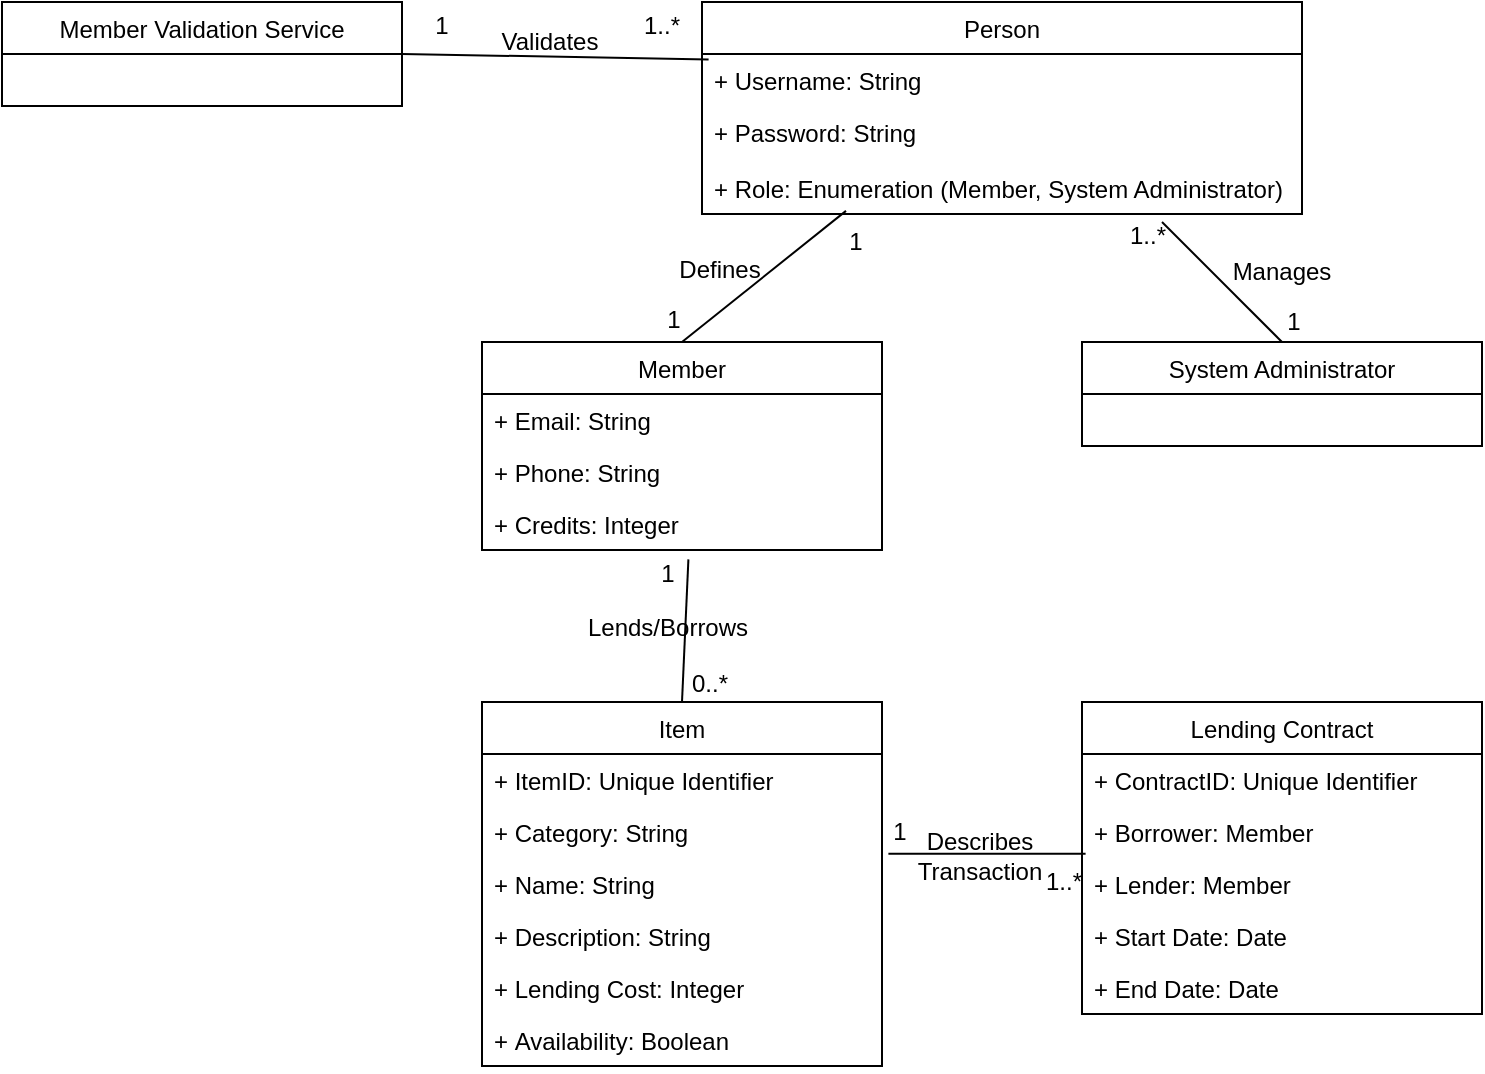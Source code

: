 <mxfile version="16.5.1" type="device"><diagram id="C5RBs43oDa-KdzZeNtuy" name="Page-1"><mxGraphModel dx="1021" dy="1239" grid="1" gridSize="10" guides="1" tooltips="1" connect="1" arrows="1" fold="1" page="1" pageScale="1" pageWidth="827" pageHeight="1169" math="0" shadow="0"><root><mxCell id="WIyWlLk6GJQsqaUBKTNV-0"/><mxCell id="WIyWlLk6GJQsqaUBKTNV-1" parent="WIyWlLk6GJQsqaUBKTNV-0"/><mxCell id="IDShmy_MydrzYMIQ3-G8-0" value="Member" style="swimlane;fontStyle=0;childLayout=stackLayout;horizontal=1;startSize=26;fillColor=none;horizontalStack=0;resizeParent=1;resizeParentMax=0;resizeLast=0;collapsible=1;marginBottom=0;" parent="WIyWlLk6GJQsqaUBKTNV-1" vertex="1"><mxGeometry x="290" y="260" width="200" height="104" as="geometry"/></mxCell><mxCell id="IDShmy_MydrzYMIQ3-G8-2" value="+ Email: String" style="text;strokeColor=none;fillColor=none;align=left;verticalAlign=top;spacingLeft=4;spacingRight=4;overflow=hidden;rotatable=0;points=[[0,0.5],[1,0.5]];portConstraint=eastwest;" parent="IDShmy_MydrzYMIQ3-G8-0" vertex="1"><mxGeometry y="26" width="200" height="26" as="geometry"/></mxCell><mxCell id="IDShmy_MydrzYMIQ3-G8-3" value="+ Phone: String" style="text;strokeColor=none;fillColor=none;align=left;verticalAlign=top;spacingLeft=4;spacingRight=4;overflow=hidden;rotatable=0;points=[[0,0.5],[1,0.5]];portConstraint=eastwest;" parent="IDShmy_MydrzYMIQ3-G8-0" vertex="1"><mxGeometry y="52" width="200" height="26" as="geometry"/></mxCell><mxCell id="IDShmy_MydrzYMIQ3-G8-24" value="+ Credits: Integer" style="text;strokeColor=none;fillColor=none;align=left;verticalAlign=top;spacingLeft=4;spacingRight=4;overflow=hidden;rotatable=0;points=[[0,0.5],[1,0.5]];portConstraint=eastwest;" parent="IDShmy_MydrzYMIQ3-G8-0" vertex="1"><mxGeometry y="78" width="200" height="26" as="geometry"/></mxCell><mxCell id="IDShmy_MydrzYMIQ3-G8-4" value="System Administrator" style="swimlane;fontStyle=0;childLayout=stackLayout;horizontal=1;startSize=26;fillColor=none;horizontalStack=0;resizeParent=1;resizeParentMax=0;resizeLast=0;collapsible=1;marginBottom=0;" parent="WIyWlLk6GJQsqaUBKTNV-1" vertex="1"><mxGeometry x="590" y="260" width="200" height="52" as="geometry"/></mxCell><mxCell id="IDShmy_MydrzYMIQ3-G8-8" value="Item" style="swimlane;fontStyle=0;childLayout=stackLayout;horizontal=1;startSize=26;fillColor=none;horizontalStack=0;resizeParent=1;resizeParentMax=0;resizeLast=0;collapsible=1;marginBottom=0;" parent="WIyWlLk6GJQsqaUBKTNV-1" vertex="1"><mxGeometry x="290" y="440" width="200" height="182" as="geometry"/></mxCell><mxCell id="IDShmy_MydrzYMIQ3-G8-9" value="+ ItemID: Unique Identifier" style="text;strokeColor=none;fillColor=none;align=left;verticalAlign=top;spacingLeft=4;spacingRight=4;overflow=hidden;rotatable=0;points=[[0,0.5],[1,0.5]];portConstraint=eastwest;" parent="IDShmy_MydrzYMIQ3-G8-8" vertex="1"><mxGeometry y="26" width="200" height="26" as="geometry"/></mxCell><mxCell id="IDShmy_MydrzYMIQ3-G8-10" value="+ Category: String" style="text;strokeColor=none;fillColor=none;align=left;verticalAlign=top;spacingLeft=4;spacingRight=4;overflow=hidden;rotatable=0;points=[[0,0.5],[1,0.5]];portConstraint=eastwest;" parent="IDShmy_MydrzYMIQ3-G8-8" vertex="1"><mxGeometry y="52" width="200" height="26" as="geometry"/></mxCell><mxCell id="IDShmy_MydrzYMIQ3-G8-11" value="+ Name: String" style="text;strokeColor=none;fillColor=none;align=left;verticalAlign=top;spacingLeft=4;spacingRight=4;overflow=hidden;rotatable=0;points=[[0,0.5],[1,0.5]];portConstraint=eastwest;" parent="IDShmy_MydrzYMIQ3-G8-8" vertex="1"><mxGeometry y="78" width="200" height="26" as="geometry"/></mxCell><mxCell id="IDShmy_MydrzYMIQ3-G8-26" value="+ Description: String" style="text;strokeColor=none;fillColor=none;align=left;verticalAlign=top;spacingLeft=4;spacingRight=4;overflow=hidden;rotatable=0;points=[[0,0.5],[1,0.5]];portConstraint=eastwest;" parent="IDShmy_MydrzYMIQ3-G8-8" vertex="1"><mxGeometry y="104" width="200" height="26" as="geometry"/></mxCell><mxCell id="IDShmy_MydrzYMIQ3-G8-25" value="+ Lending Cost: Integer" style="text;strokeColor=none;fillColor=none;align=left;verticalAlign=top;spacingLeft=4;spacingRight=4;overflow=hidden;rotatable=0;points=[[0,0.5],[1,0.5]];portConstraint=eastwest;" parent="IDShmy_MydrzYMIQ3-G8-8" vertex="1"><mxGeometry y="130" width="200" height="26" as="geometry"/></mxCell><mxCell id="IDShmy_MydrzYMIQ3-G8-27" value="+ Availability: Boolean" style="text;strokeColor=none;fillColor=none;align=left;verticalAlign=top;spacingLeft=4;spacingRight=4;overflow=hidden;rotatable=0;points=[[0,0.5],[1,0.5]];portConstraint=eastwest;" parent="IDShmy_MydrzYMIQ3-G8-8" vertex="1"><mxGeometry y="156" width="200" height="26" as="geometry"/></mxCell><mxCell id="IDShmy_MydrzYMIQ3-G8-12" value="Member Validation Service" style="swimlane;fontStyle=0;childLayout=stackLayout;horizontal=1;startSize=26;fillColor=none;horizontalStack=0;resizeParent=1;resizeParentMax=0;resizeLast=0;collapsible=1;marginBottom=0;" parent="WIyWlLk6GJQsqaUBKTNV-1" vertex="1"><mxGeometry x="50" y="90" width="200" height="52" as="geometry"/></mxCell><mxCell id="IDShmy_MydrzYMIQ3-G8-16" value="Lending Contract" style="swimlane;fontStyle=0;childLayout=stackLayout;horizontal=1;startSize=26;fillColor=none;horizontalStack=0;resizeParent=1;resizeParentMax=0;resizeLast=0;collapsible=1;marginBottom=0;" parent="WIyWlLk6GJQsqaUBKTNV-1" vertex="1"><mxGeometry x="590" y="440" width="200" height="156" as="geometry"/></mxCell><mxCell id="IDShmy_MydrzYMIQ3-G8-17" value="+ ContractID: Unique Identifier" style="text;strokeColor=none;fillColor=none;align=left;verticalAlign=top;spacingLeft=4;spacingRight=4;overflow=hidden;rotatable=0;points=[[0,0.5],[1,0.5]];portConstraint=eastwest;" parent="IDShmy_MydrzYMIQ3-G8-16" vertex="1"><mxGeometry y="26" width="200" height="26" as="geometry"/></mxCell><mxCell id="IDShmy_MydrzYMIQ3-G8-18" value="+ Borrower: Member" style="text;strokeColor=none;fillColor=none;align=left;verticalAlign=top;spacingLeft=4;spacingRight=4;overflow=hidden;rotatable=0;points=[[0,0.5],[1,0.5]];portConstraint=eastwest;" parent="IDShmy_MydrzYMIQ3-G8-16" vertex="1"><mxGeometry y="52" width="200" height="26" as="geometry"/></mxCell><mxCell id="IDShmy_MydrzYMIQ3-G8-19" value="+ Lender: Member" style="text;strokeColor=none;fillColor=none;align=left;verticalAlign=top;spacingLeft=4;spacingRight=4;overflow=hidden;rotatable=0;points=[[0,0.5],[1,0.5]];portConstraint=eastwest;" parent="IDShmy_MydrzYMIQ3-G8-16" vertex="1"><mxGeometry y="78" width="200" height="26" as="geometry"/></mxCell><mxCell id="IDShmy_MydrzYMIQ3-G8-30" value="+ Start Date: Date" style="text;strokeColor=none;fillColor=none;align=left;verticalAlign=top;spacingLeft=4;spacingRight=4;overflow=hidden;rotatable=0;points=[[0,0.5],[1,0.5]];portConstraint=eastwest;" parent="IDShmy_MydrzYMIQ3-G8-16" vertex="1"><mxGeometry y="104" width="200" height="26" as="geometry"/></mxCell><mxCell id="IDShmy_MydrzYMIQ3-G8-29" value="+ End Date: Date" style="text;strokeColor=none;fillColor=none;align=left;verticalAlign=top;spacingLeft=4;spacingRight=4;overflow=hidden;rotatable=0;points=[[0,0.5],[1,0.5]];portConstraint=eastwest;" parent="IDShmy_MydrzYMIQ3-G8-16" vertex="1"><mxGeometry y="130" width="200" height="26" as="geometry"/></mxCell><mxCell id="IDShmy_MydrzYMIQ3-G8-20" value="Person" style="swimlane;fontStyle=0;childLayout=stackLayout;horizontal=1;startSize=26;fillColor=none;horizontalStack=0;resizeParent=1;resizeParentMax=0;resizeLast=0;collapsible=1;marginBottom=0;" parent="WIyWlLk6GJQsqaUBKTNV-1" vertex="1"><mxGeometry x="400" y="90" width="300" height="106" as="geometry"/></mxCell><mxCell id="IDShmy_MydrzYMIQ3-G8-21" value="+ Username: String" style="text;strokeColor=none;fillColor=none;align=left;verticalAlign=top;spacingLeft=4;spacingRight=4;overflow=hidden;rotatable=0;points=[[0,0.5],[1,0.5]];portConstraint=eastwest;" parent="IDShmy_MydrzYMIQ3-G8-20" vertex="1"><mxGeometry y="26" width="300" height="26" as="geometry"/></mxCell><mxCell id="IDShmy_MydrzYMIQ3-G8-22" value="+ Password: String" style="text;strokeColor=none;fillColor=none;align=left;verticalAlign=top;spacingLeft=4;spacingRight=4;overflow=hidden;rotatable=0;points=[[0,0.5],[1,0.5]];portConstraint=eastwest;" parent="IDShmy_MydrzYMIQ3-G8-20" vertex="1"><mxGeometry y="52" width="300" height="28" as="geometry"/></mxCell><mxCell id="IDShmy_MydrzYMIQ3-G8-23" value="+ Role: Enumeration (Member, System Administrator)" style="text;strokeColor=none;fillColor=none;align=left;verticalAlign=top;spacingLeft=4;spacingRight=4;overflow=hidden;rotatable=0;points=[[0,0.5],[1,0.5]];portConstraint=eastwest;" parent="IDShmy_MydrzYMIQ3-G8-20" vertex="1"><mxGeometry y="80" width="300" height="26" as="geometry"/></mxCell><mxCell id="_UG72ZvTsdryk0Q6DTfU-0" value="" style="endArrow=none;html=1;rounded=0;exitX=1;exitY=0.5;exitDx=0;exitDy=0;entryX=0.011;entryY=0.104;entryDx=0;entryDy=0;entryPerimeter=0;" parent="WIyWlLk6GJQsqaUBKTNV-1" source="IDShmy_MydrzYMIQ3-G8-12" target="IDShmy_MydrzYMIQ3-G8-21" edge="1"><mxGeometry width="50" height="50" relative="1" as="geometry"><mxPoint x="260" y="490" as="sourcePoint"/><mxPoint x="310" y="440" as="targetPoint"/></mxGeometry></mxCell><mxCell id="_UG72ZvTsdryk0Q6DTfU-1" value="" style="endArrow=none;html=1;rounded=0;exitX=0.516;exitY=1.181;exitDx=0;exitDy=0;exitPerimeter=0;entryX=0.5;entryY=0;entryDx=0;entryDy=0;" parent="WIyWlLk6GJQsqaUBKTNV-1" source="IDShmy_MydrzYMIQ3-G8-24" target="IDShmy_MydrzYMIQ3-G8-8" edge="1"><mxGeometry width="50" height="50" relative="1" as="geometry"><mxPoint x="260" y="490" as="sourcePoint"/><mxPoint x="310" y="440" as="targetPoint"/></mxGeometry></mxCell><mxCell id="_UG72ZvTsdryk0Q6DTfU-2" value="" style="endArrow=none;html=1;rounded=0;exitX=0.5;exitY=0;exitDx=0;exitDy=0;entryX=0.24;entryY=0.94;entryDx=0;entryDy=0;entryPerimeter=0;" parent="WIyWlLk6GJQsqaUBKTNV-1" source="IDShmy_MydrzYMIQ3-G8-0" target="IDShmy_MydrzYMIQ3-G8-23" edge="1"><mxGeometry width="50" height="50" relative="1" as="geometry"><mxPoint x="250" y="220" as="sourcePoint"/><mxPoint x="300" y="170" as="targetPoint"/></mxGeometry></mxCell><mxCell id="_UG72ZvTsdryk0Q6DTfU-3" value="" style="endArrow=none;html=1;rounded=0;exitX=0.5;exitY=0;exitDx=0;exitDy=0;" parent="WIyWlLk6GJQsqaUBKTNV-1" source="IDShmy_MydrzYMIQ3-G8-4" edge="1"><mxGeometry width="50" height="50" relative="1" as="geometry"><mxPoint x="580" y="250" as="sourcePoint"/><mxPoint x="630" y="200" as="targetPoint"/></mxGeometry></mxCell><mxCell id="_UG72ZvTsdryk0Q6DTfU-4" value="" style="endArrow=none;html=1;rounded=0;entryX=0.009;entryY=-0.082;entryDx=0;entryDy=0;entryPerimeter=0;exitX=1.016;exitY=-0.082;exitDx=0;exitDy=0;exitPerimeter=0;" parent="WIyWlLk6GJQsqaUBKTNV-1" source="IDShmy_MydrzYMIQ3-G8-11" target="IDShmy_MydrzYMIQ3-G8-19" edge="1"><mxGeometry width="50" height="50" relative="1" as="geometry"><mxPoint x="680" y="340" as="sourcePoint"/><mxPoint x="450" y="470" as="targetPoint"/></mxGeometry></mxCell><mxCell id="_UG72ZvTsdryk0Q6DTfU-5" value="1" style="text;html=1;strokeColor=none;fillColor=none;align=center;verticalAlign=middle;whiteSpace=wrap;rounded=0;" parent="WIyWlLk6GJQsqaUBKTNV-1" vertex="1"><mxGeometry x="686" y="238" width="20" height="24" as="geometry"/></mxCell><mxCell id="_UG72ZvTsdryk0Q6DTfU-6" value="1" style="text;html=1;strokeColor=none;fillColor=none;align=center;verticalAlign=middle;whiteSpace=wrap;rounded=0;" parent="WIyWlLk6GJQsqaUBKTNV-1" vertex="1"><mxGeometry x="376" y="237" width="20" height="24" as="geometry"/></mxCell><mxCell id="_UG72ZvTsdryk0Q6DTfU-7" value="1" style="text;html=1;strokeColor=none;fillColor=none;align=center;verticalAlign=middle;whiteSpace=wrap;rounded=0;" parent="WIyWlLk6GJQsqaUBKTNV-1" vertex="1"><mxGeometry x="260" y="90" width="20" height="24" as="geometry"/></mxCell><mxCell id="_UG72ZvTsdryk0Q6DTfU-8" value="1" style="text;html=1;strokeColor=none;fillColor=none;align=center;verticalAlign=middle;whiteSpace=wrap;rounded=0;" parent="WIyWlLk6GJQsqaUBKTNV-1" vertex="1"><mxGeometry x="467" y="198" width="20" height="24" as="geometry"/></mxCell><mxCell id="_UG72ZvTsdryk0Q6DTfU-9" value="1" style="text;html=1;strokeColor=none;fillColor=none;align=center;verticalAlign=middle;whiteSpace=wrap;rounded=0;" parent="WIyWlLk6GJQsqaUBKTNV-1" vertex="1"><mxGeometry x="373" y="364" width="20" height="24" as="geometry"/></mxCell><mxCell id="_UG72ZvTsdryk0Q6DTfU-10" value="1" style="text;html=1;strokeColor=none;fillColor=none;align=center;verticalAlign=middle;whiteSpace=wrap;rounded=0;" parent="WIyWlLk6GJQsqaUBKTNV-1" vertex="1"><mxGeometry x="489" y="493" width="20" height="24" as="geometry"/></mxCell><mxCell id="_UG72ZvTsdryk0Q6DTfU-23" value="1..*" style="text;html=1;strokeColor=none;fillColor=none;align=center;verticalAlign=middle;whiteSpace=wrap;rounded=0;" parent="WIyWlLk6GJQsqaUBKTNV-1" vertex="1"><mxGeometry x="370" y="90" width="20" height="24" as="geometry"/></mxCell><mxCell id="_UG72ZvTsdryk0Q6DTfU-26" value="1..*" style="text;html=1;strokeColor=none;fillColor=none;align=center;verticalAlign=middle;whiteSpace=wrap;rounded=0;" parent="WIyWlLk6GJQsqaUBKTNV-1" vertex="1"><mxGeometry x="571" y="518" width="20" height="24" as="geometry"/></mxCell><mxCell id="_UG72ZvTsdryk0Q6DTfU-27" value="0..*" style="text;html=1;strokeColor=none;fillColor=none;align=center;verticalAlign=middle;whiteSpace=wrap;rounded=0;" parent="WIyWlLk6GJQsqaUBKTNV-1" vertex="1"><mxGeometry x="394" y="419" width="20" height="24" as="geometry"/></mxCell><mxCell id="_UG72ZvTsdryk0Q6DTfU-28" value="1..*" style="text;html=1;strokeColor=none;fillColor=none;align=center;verticalAlign=middle;whiteSpace=wrap;rounded=0;" parent="WIyWlLk6GJQsqaUBKTNV-1" vertex="1"><mxGeometry x="613" y="195" width="20" height="24" as="geometry"/></mxCell><mxCell id="_UG72ZvTsdryk0Q6DTfU-31" value="Describes Transaction" style="text;html=1;strokeColor=none;fillColor=none;align=center;verticalAlign=middle;whiteSpace=wrap;rounded=0;" parent="WIyWlLk6GJQsqaUBKTNV-1" vertex="1"><mxGeometry x="509" y="502" width="60" height="30" as="geometry"/></mxCell><mxCell id="_UG72ZvTsdryk0Q6DTfU-32" value="Lends/Borrows" style="text;html=1;strokeColor=none;fillColor=none;align=center;verticalAlign=middle;whiteSpace=wrap;rounded=0;" parent="WIyWlLk6GJQsqaUBKTNV-1" vertex="1"><mxGeometry x="353" y="388" width="60" height="30" as="geometry"/></mxCell><mxCell id="_UG72ZvTsdryk0Q6DTfU-33" value="Manages" style="text;html=1;strokeColor=none;fillColor=none;align=center;verticalAlign=middle;whiteSpace=wrap;rounded=0;" parent="WIyWlLk6GJQsqaUBKTNV-1" vertex="1"><mxGeometry x="660" y="210" width="60" height="30" as="geometry"/></mxCell><mxCell id="_UG72ZvTsdryk0Q6DTfU-34" value="Defines" style="text;html=1;strokeColor=none;fillColor=none;align=center;verticalAlign=middle;whiteSpace=wrap;rounded=0;" parent="WIyWlLk6GJQsqaUBKTNV-1" vertex="1"><mxGeometry x="379" y="209" width="60" height="30" as="geometry"/></mxCell><mxCell id="_UG72ZvTsdryk0Q6DTfU-35" value="Validates" style="text;html=1;strokeColor=none;fillColor=none;align=center;verticalAlign=middle;whiteSpace=wrap;rounded=0;" parent="WIyWlLk6GJQsqaUBKTNV-1" vertex="1"><mxGeometry x="294" y="95" width="60" height="30" as="geometry"/></mxCell></root></mxGraphModel></diagram></mxfile>